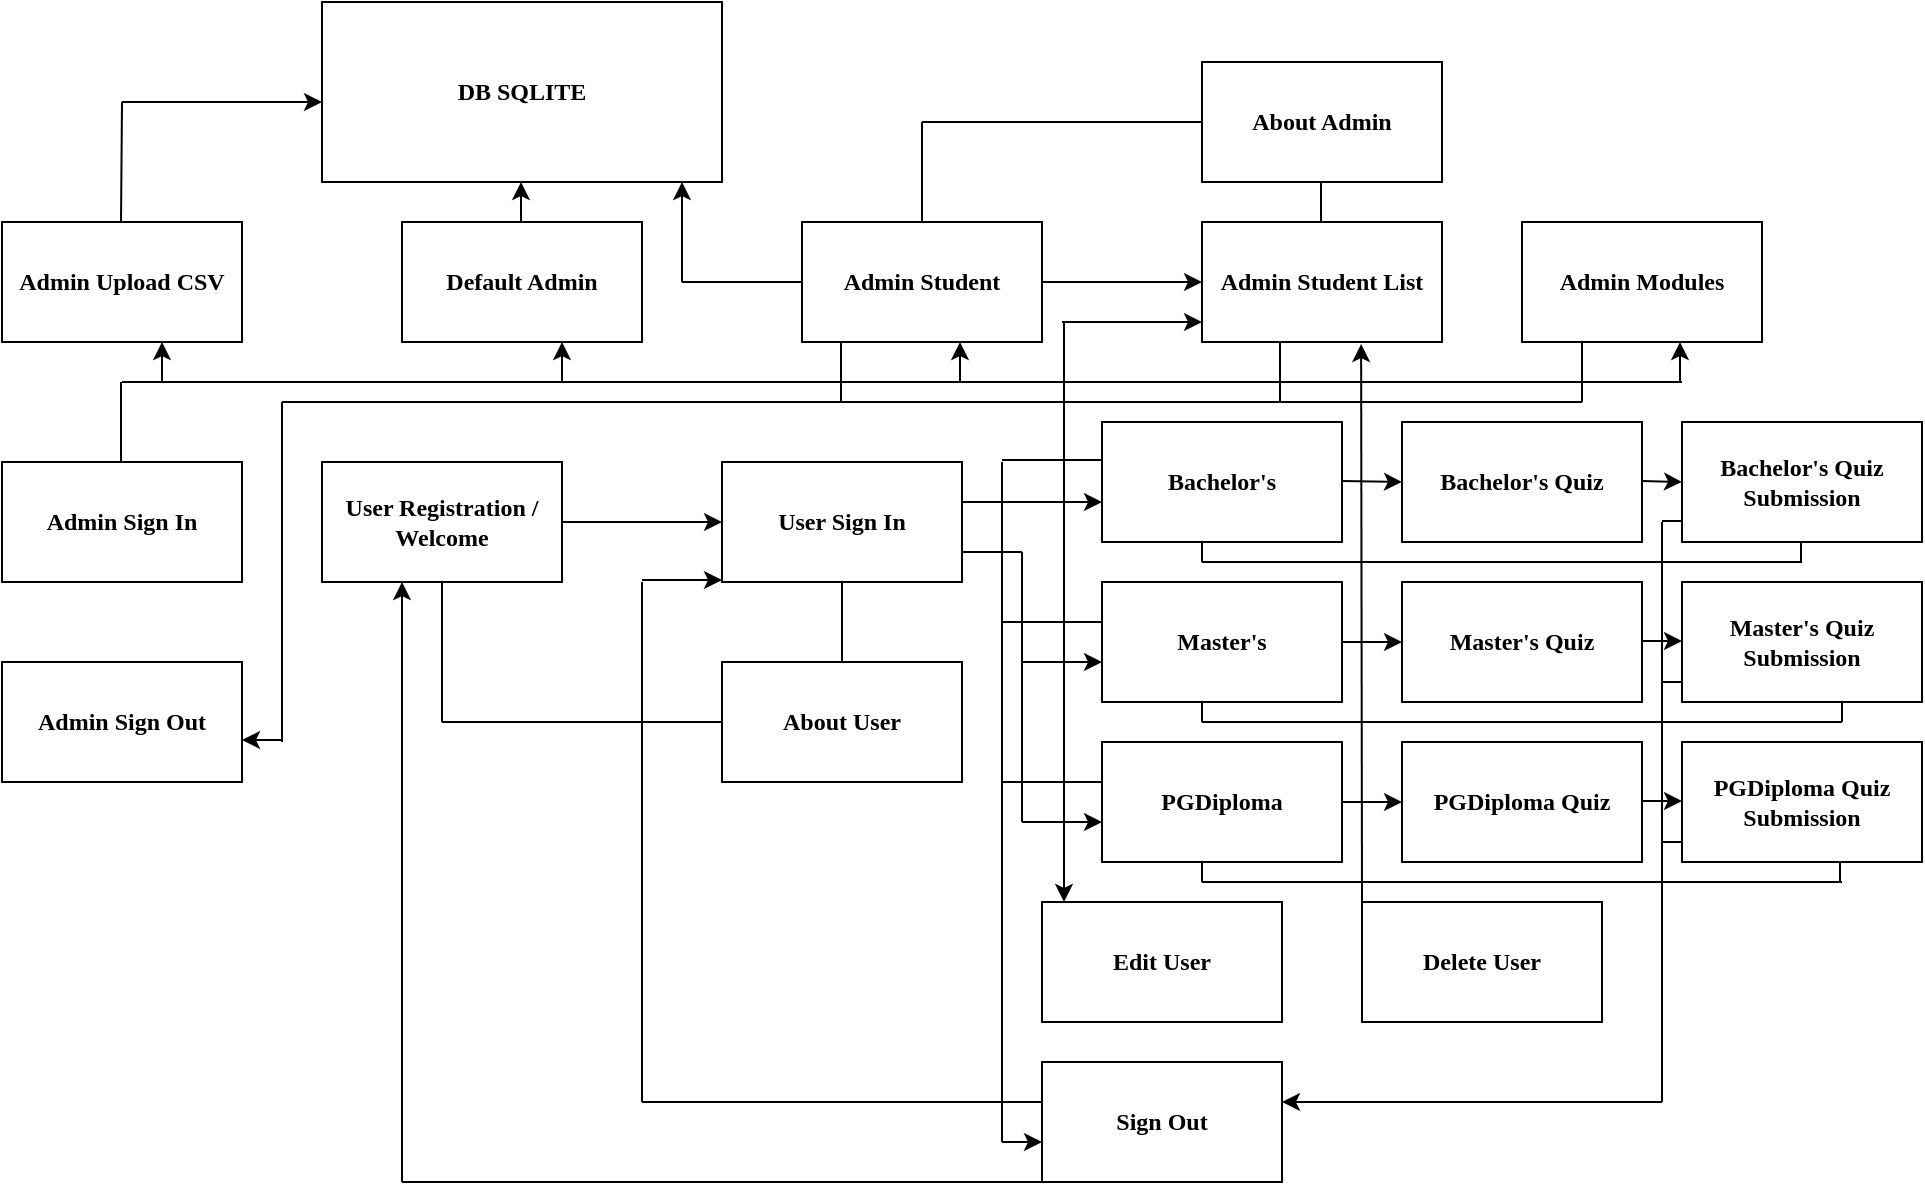 <mxfile version="24.2.1" type="github">
  <diagram name="Page-1" id="_WHE07SAWM-UD9e7mWyt">
    <mxGraphModel dx="1050" dy="557" grid="1" gridSize="10" guides="1" tooltips="1" connect="1" arrows="1" fold="1" page="1" pageScale="1" pageWidth="850" pageHeight="1100" math="0" shadow="0">
      <root>
        <mxCell id="0" />
        <mxCell id="1" parent="0" />
        <mxCell id="sb6TI0KvWBGxcupaylAa-1" value="&lt;span&gt;&lt;font&gt;Admin Upload CSV&lt;/font&gt;&lt;/span&gt;" style="rounded=0;whiteSpace=wrap;html=1;fontStyle=1;fontFamily=Times New Roman;" parent="1" vertex="1">
          <mxGeometry x="40" y="140" width="120" height="60" as="geometry" />
        </mxCell>
        <mxCell id="sb6TI0KvWBGxcupaylAa-2" value="&lt;span&gt;&lt;font&gt;About Admin&lt;/font&gt;&lt;/span&gt;" style="rounded=0;whiteSpace=wrap;html=1;fontStyle=1;fontFamily=Times New Roman;" parent="1" vertex="1">
          <mxGeometry x="640" y="60" width="120" height="60" as="geometry" />
        </mxCell>
        <mxCell id="sb6TI0KvWBGxcupaylAa-3" value="&lt;span&gt;DB SQLITE&lt;/span&gt;" style="rounded=0;whiteSpace=wrap;html=1;fontFamily=Times New Roman;fontStyle=1" parent="1" vertex="1">
          <mxGeometry x="200" y="30" width="200" height="90" as="geometry" />
        </mxCell>
        <mxCell id="sb6TI0KvWBGxcupaylAa-4" value="&lt;font&gt;Admin Student&lt;/font&gt;" style="rounded=0;whiteSpace=wrap;html=1;fontStyle=1;fontFamily=Times New Roman;" parent="1" vertex="1">
          <mxGeometry x="440" y="140" width="120" height="60" as="geometry" />
        </mxCell>
        <mxCell id="sb6TI0KvWBGxcupaylAa-5" value="&lt;font&gt;Admin Student List&lt;/font&gt;" style="rounded=0;whiteSpace=wrap;html=1;fontStyle=1;fontFamily=Times New Roman;" parent="1" vertex="1">
          <mxGeometry x="640" y="140" width="120" height="60" as="geometry" />
        </mxCell>
        <mxCell id="sb6TI0KvWBGxcupaylAa-7" value="Default Admin" style="rounded=0;whiteSpace=wrap;html=1;fontFamily=Times New Roman;fontStyle=1" parent="1" vertex="1">
          <mxGeometry x="240" y="140" width="120" height="60" as="geometry" />
        </mxCell>
        <mxCell id="sb6TI0KvWBGxcupaylAa-8" value="&lt;font&gt;&lt;span&gt;Admin Sign In&lt;/span&gt;&lt;/font&gt;" style="rounded=0;whiteSpace=wrap;html=1;fontStyle=1;fontFamily=Times New Roman;" parent="1" vertex="1">
          <mxGeometry x="40" y="260" width="120" height="60" as="geometry" />
        </mxCell>
        <mxCell id="sb6TI0KvWBGxcupaylAa-9" value="User Registration / Welcome" style="rounded=0;whiteSpace=wrap;html=1;fontStyle=1;fontFamily=Times New Roman;" parent="1" vertex="1">
          <mxGeometry x="200" y="260" width="120" height="60" as="geometry" />
        </mxCell>
        <mxCell id="sb6TI0KvWBGxcupaylAa-11" value="&lt;span&gt;User Sign In&lt;/span&gt;" style="rounded=0;whiteSpace=wrap;html=1;fontFamily=Times New Roman;fontStyle=1" parent="1" vertex="1">
          <mxGeometry x="400" y="260" width="120" height="60" as="geometry" />
        </mxCell>
        <mxCell id="sb6TI0KvWBGxcupaylAa-12" value="&lt;font&gt;&lt;span&gt;About User&lt;/span&gt;&lt;/font&gt;" style="rounded=0;whiteSpace=wrap;html=1;fontFamily=Times New Roman;fontStyle=1" parent="1" vertex="1">
          <mxGeometry x="400" y="360" width="120" height="60" as="geometry" />
        </mxCell>
        <mxCell id="sb6TI0KvWBGxcupaylAa-16" value="" style="endArrow=none;html=1;rounded=0;fontStyle=1;fontFamily=Times New Roman;" parent="1" edge="1">
          <mxGeometry width="50" height="50" relative="1" as="geometry">
            <mxPoint x="99.5" y="140" as="sourcePoint" />
            <mxPoint x="100" y="80" as="targetPoint" />
          </mxGeometry>
        </mxCell>
        <mxCell id="sb6TI0KvWBGxcupaylAa-17" value="" style="endArrow=classic;html=1;rounded=0;fontStyle=1;fontFamily=Times New Roman;" parent="1" edge="1">
          <mxGeometry width="50" height="50" relative="1" as="geometry">
            <mxPoint x="100" y="80" as="sourcePoint" />
            <mxPoint x="200" y="80" as="targetPoint" />
          </mxGeometry>
        </mxCell>
        <mxCell id="sb6TI0KvWBGxcupaylAa-18" value="" style="endArrow=classic;html=1;rounded=0;fontStyle=1;fontFamily=Times New Roman;" parent="1" edge="1">
          <mxGeometry width="50" height="50" relative="1" as="geometry">
            <mxPoint x="299.5" y="140" as="sourcePoint" />
            <mxPoint x="299.5" y="120" as="targetPoint" />
          </mxGeometry>
        </mxCell>
        <mxCell id="sb6TI0KvWBGxcupaylAa-20" value="" style="endArrow=classic;html=1;rounded=0;exitX=1;exitY=0.5;exitDx=0;exitDy=0;entryX=0;entryY=0.5;entryDx=0;entryDy=0;fontStyle=1;fontFamily=Times New Roman;" parent="1" source="sb6TI0KvWBGxcupaylAa-9" target="sb6TI0KvWBGxcupaylAa-11" edge="1">
          <mxGeometry width="50" height="50" relative="1" as="geometry">
            <mxPoint x="400" y="320" as="sourcePoint" />
            <mxPoint x="450" y="270" as="targetPoint" />
          </mxGeometry>
        </mxCell>
        <mxCell id="sb6TI0KvWBGxcupaylAa-21" value="" style="endArrow=none;html=1;rounded=0;exitX=0.5;exitY=1;exitDx=0;exitDy=0;fontStyle=1;fontFamily=Times New Roman;" parent="1" source="sb6TI0KvWBGxcupaylAa-9" edge="1">
          <mxGeometry width="50" height="50" relative="1" as="geometry">
            <mxPoint x="340" y="380" as="sourcePoint" />
            <mxPoint x="260" y="390" as="targetPoint" />
          </mxGeometry>
        </mxCell>
        <mxCell id="sb6TI0KvWBGxcupaylAa-22" value="" style="endArrow=none;html=1;rounded=0;entryX=0;entryY=0.5;entryDx=0;entryDy=0;fontStyle=1;fontFamily=Times New Roman;" parent="1" target="sb6TI0KvWBGxcupaylAa-12" edge="1">
          <mxGeometry width="50" height="50" relative="1" as="geometry">
            <mxPoint x="260" y="390" as="sourcePoint" />
            <mxPoint x="340" y="410" as="targetPoint" />
          </mxGeometry>
        </mxCell>
        <mxCell id="sb6TI0KvWBGxcupaylAa-23" value="" style="endArrow=none;html=1;rounded=0;exitX=0.5;exitY=0;exitDx=0;exitDy=0;entryX=0.5;entryY=1;entryDx=0;entryDy=0;fontStyle=1;fontFamily=Times New Roman;" parent="1" source="sb6TI0KvWBGxcupaylAa-12" target="sb6TI0KvWBGxcupaylAa-11" edge="1">
          <mxGeometry width="50" height="50" relative="1" as="geometry">
            <mxPoint x="470" y="360" as="sourcePoint" />
            <mxPoint x="520" y="310" as="targetPoint" />
          </mxGeometry>
        </mxCell>
        <mxCell id="sb6TI0KvWBGxcupaylAa-25" value="" style="endArrow=none;html=1;rounded=0;fontStyle=1;fontFamily=Times New Roman;" parent="1" edge="1">
          <mxGeometry width="50" height="50" relative="1" as="geometry">
            <mxPoint x="380" y="170" as="sourcePoint" />
            <mxPoint x="440" y="170" as="targetPoint" />
          </mxGeometry>
        </mxCell>
        <mxCell id="sb6TI0KvWBGxcupaylAa-26" value="" style="endArrow=classic;html=1;rounded=0;fontStyle=1;fontFamily=Times New Roman;" parent="1" edge="1">
          <mxGeometry width="50" height="50" relative="1" as="geometry">
            <mxPoint x="380" y="170" as="sourcePoint" />
            <mxPoint x="380" y="120" as="targetPoint" />
          </mxGeometry>
        </mxCell>
        <mxCell id="sb6TI0KvWBGxcupaylAa-27" value="" style="endArrow=none;html=1;rounded=0;fontStyle=1;fontFamily=Times New Roman;" parent="1" edge="1">
          <mxGeometry width="50" height="50" relative="1" as="geometry">
            <mxPoint x="500" y="140" as="sourcePoint" />
            <mxPoint x="500" y="90" as="targetPoint" />
          </mxGeometry>
        </mxCell>
        <mxCell id="sb6TI0KvWBGxcupaylAa-28" value="" style="endArrow=none;html=1;rounded=0;fontStyle=1;fontFamily=Times New Roman;" parent="1" edge="1">
          <mxGeometry width="50" height="50" relative="1" as="geometry">
            <mxPoint x="500" y="90" as="sourcePoint" />
            <mxPoint x="640" y="90" as="targetPoint" />
          </mxGeometry>
        </mxCell>
        <mxCell id="sb6TI0KvWBGxcupaylAa-29" value="" style="endArrow=none;html=1;rounded=0;fontStyle=1;fontFamily=Times New Roman;" parent="1" edge="1">
          <mxGeometry width="50" height="50" relative="1" as="geometry">
            <mxPoint x="699.5" y="140" as="sourcePoint" />
            <mxPoint x="699.5" y="120" as="targetPoint" />
          </mxGeometry>
        </mxCell>
        <mxCell id="sb6TI0KvWBGxcupaylAa-31" value="" style="endArrow=classic;html=1;rounded=0;exitX=1;exitY=0.5;exitDx=0;exitDy=0;entryX=0;entryY=0.5;entryDx=0;entryDy=0;fontStyle=1;fontFamily=Times New Roman;" parent="1" source="sb6TI0KvWBGxcupaylAa-4" target="sb6TI0KvWBGxcupaylAa-5" edge="1">
          <mxGeometry width="50" height="50" relative="1" as="geometry">
            <mxPoint x="570" y="260" as="sourcePoint" />
            <mxPoint x="620" y="210" as="targetPoint" />
          </mxGeometry>
        </mxCell>
        <mxCell id="sb6TI0KvWBGxcupaylAa-32" value="&lt;span&gt;&lt;font&gt;Edit User&lt;/font&gt;&lt;/span&gt;" style="rounded=0;whiteSpace=wrap;html=1;fontStyle=1;fontFamily=Times New Roman;" parent="1" vertex="1">
          <mxGeometry x="560" y="480" width="120" height="60" as="geometry" />
        </mxCell>
        <mxCell id="sb6TI0KvWBGxcupaylAa-33" value="&lt;font&gt;&lt;span&gt;Delete User&lt;/span&gt;&lt;/font&gt;" style="rounded=0;whiteSpace=wrap;html=1;fontStyle=1;fontFamily=Times New Roman;" parent="1" vertex="1">
          <mxGeometry x="720" y="480" width="120" height="60" as="geometry" />
        </mxCell>
        <mxCell id="sb6TI0KvWBGxcupaylAa-35" value="" style="endArrow=classic;html=1;rounded=0;entryX=0.33;entryY=-0.023;entryDx=0;entryDy=0;entryPerimeter=0;fontStyle=1;fontFamily=Times New Roman;" parent="1" edge="1">
          <mxGeometry width="50" height="50" relative="1" as="geometry">
            <mxPoint x="571" y="190" as="sourcePoint" />
            <mxPoint x="571.0" y="480.0" as="targetPoint" />
          </mxGeometry>
        </mxCell>
        <mxCell id="sb6TI0KvWBGxcupaylAa-36" value="" style="endArrow=classic;html=1;rounded=0;fontStyle=1;fontFamily=Times New Roman;" parent="1" edge="1">
          <mxGeometry width="50" height="50" relative="1" as="geometry">
            <mxPoint x="570" y="190" as="sourcePoint" />
            <mxPoint x="640" y="190" as="targetPoint" />
          </mxGeometry>
        </mxCell>
        <mxCell id="sb6TI0KvWBGxcupaylAa-40" value="" style="endArrow=none;html=1;rounded=0;fontStyle=1;fontFamily=Times New Roman;" parent="1" edge="1">
          <mxGeometry width="50" height="50" relative="1" as="geometry">
            <mxPoint x="130" y="220" as="sourcePoint" />
            <mxPoint x="880" y="220" as="targetPoint" />
          </mxGeometry>
        </mxCell>
        <mxCell id="sb6TI0KvWBGxcupaylAa-44" value="PGDiploma" style="rounded=0;whiteSpace=wrap;html=1;fontStyle=1;fontFamily=Times New Roman;" parent="1" vertex="1">
          <mxGeometry x="590" y="400" width="120" height="60" as="geometry" />
        </mxCell>
        <mxCell id="sb6TI0KvWBGxcupaylAa-45" value="Bachelor&#39;s" style="rounded=0;whiteSpace=wrap;html=1;fontFamily=Times New Roman;fontStyle=1" parent="1" vertex="1">
          <mxGeometry x="590" y="240" width="120" height="60" as="geometry" />
        </mxCell>
        <mxCell id="sb6TI0KvWBGxcupaylAa-46" value="Master&#39;s" style="rounded=0;whiteSpace=wrap;html=1;fontStyle=1;fontFamily=Times New Roman;" parent="1" vertex="1">
          <mxGeometry x="590" y="320" width="120" height="60" as="geometry" />
        </mxCell>
        <mxCell id="sb6TI0KvWBGxcupaylAa-47" value="" style="endArrow=classic;html=1;rounded=0;entryX=0.663;entryY=1.017;entryDx=0;entryDy=0;entryPerimeter=0;exitX=0;exitY=0;exitDx=0;exitDy=0;fontStyle=1;fontFamily=Times New Roman;" parent="1" source="sb6TI0KvWBGxcupaylAa-33" target="sb6TI0KvWBGxcupaylAa-5" edge="1">
          <mxGeometry width="50" height="50" relative="1" as="geometry">
            <mxPoint x="720" y="460" as="sourcePoint" />
            <mxPoint x="725" y="190" as="targetPoint" />
          </mxGeometry>
        </mxCell>
        <mxCell id="sb6TI0KvWBGxcupaylAa-50" value="" style="endArrow=classic;html=1;rounded=0;fontStyle=1;fontFamily=Times New Roman;" parent="1" edge="1">
          <mxGeometry width="50" height="50" relative="1" as="geometry">
            <mxPoint x="520" y="280" as="sourcePoint" />
            <mxPoint x="590" y="280" as="targetPoint" />
          </mxGeometry>
        </mxCell>
        <mxCell id="sb6TI0KvWBGxcupaylAa-51" value="" style="endArrow=none;html=1;rounded=0;exitX=1;exitY=0.75;exitDx=0;exitDy=0;fontStyle=1;fontFamily=Times New Roman;" parent="1" source="sb6TI0KvWBGxcupaylAa-11" edge="1">
          <mxGeometry width="50" height="50" relative="1" as="geometry">
            <mxPoint x="520" y="360" as="sourcePoint" />
            <mxPoint x="550" y="305" as="targetPoint" />
          </mxGeometry>
        </mxCell>
        <mxCell id="sb6TI0KvWBGxcupaylAa-52" value="" style="endArrow=none;html=1;rounded=0;fontStyle=1;fontFamily=Times New Roman;" parent="1" edge="1">
          <mxGeometry width="50" height="50" relative="1" as="geometry">
            <mxPoint x="550" y="360" as="sourcePoint" />
            <mxPoint x="550" y="305" as="targetPoint" />
          </mxGeometry>
        </mxCell>
        <mxCell id="sb6TI0KvWBGxcupaylAa-53" value="" style="endArrow=classic;html=1;rounded=0;fontStyle=1;fontFamily=Times New Roman;" parent="1" edge="1">
          <mxGeometry width="50" height="50" relative="1" as="geometry">
            <mxPoint x="550" y="360" as="sourcePoint" />
            <mxPoint x="590" y="360" as="targetPoint" />
          </mxGeometry>
        </mxCell>
        <mxCell id="sb6TI0KvWBGxcupaylAa-54" value="" style="endArrow=none;html=1;rounded=0;fontStyle=1;fontFamily=Times New Roman;" parent="1" edge="1">
          <mxGeometry width="50" height="50" relative="1" as="geometry">
            <mxPoint x="550" y="440" as="sourcePoint" />
            <mxPoint x="550" y="360" as="targetPoint" />
          </mxGeometry>
        </mxCell>
        <mxCell id="sb6TI0KvWBGxcupaylAa-55" value="" style="endArrow=classic;html=1;rounded=0;fontStyle=1;fontFamily=Times New Roman;" parent="1" edge="1">
          <mxGeometry width="50" height="50" relative="1" as="geometry">
            <mxPoint x="550" y="440" as="sourcePoint" />
            <mxPoint x="590" y="440" as="targetPoint" />
          </mxGeometry>
        </mxCell>
        <mxCell id="sb6TI0KvWBGxcupaylAa-56" value="Sign Out" style="rounded=0;whiteSpace=wrap;html=1;fontStyle=1;fontFamily=Times New Roman;" parent="1" vertex="1">
          <mxGeometry x="560" y="560" width="120" height="60" as="geometry" />
        </mxCell>
        <mxCell id="sb6TI0KvWBGxcupaylAa-57" value="" style="endArrow=none;html=1;rounded=0;fontStyle=1;fontFamily=Times New Roman;" parent="1" edge="1">
          <mxGeometry width="50" height="50" relative="1" as="geometry">
            <mxPoint x="540" y="259" as="sourcePoint" />
            <mxPoint x="590" y="259" as="targetPoint" />
          </mxGeometry>
        </mxCell>
        <mxCell id="sb6TI0KvWBGxcupaylAa-58" value="" style="endArrow=none;html=1;rounded=0;fontStyle=1;fontFamily=Times New Roman;" parent="1" edge="1">
          <mxGeometry width="50" height="50" relative="1" as="geometry">
            <mxPoint x="540" y="600" as="sourcePoint" />
            <mxPoint x="540" y="260" as="targetPoint" />
          </mxGeometry>
        </mxCell>
        <mxCell id="sb6TI0KvWBGxcupaylAa-59" value="" style="endArrow=classic;html=1;rounded=0;fontStyle=1;fontFamily=Times New Roman;" parent="1" edge="1">
          <mxGeometry width="50" height="50" relative="1" as="geometry">
            <mxPoint x="540" y="600" as="sourcePoint" />
            <mxPoint x="560" y="600" as="targetPoint" />
          </mxGeometry>
        </mxCell>
        <mxCell id="sb6TI0KvWBGxcupaylAa-60" value="" style="endArrow=none;html=1;rounded=0;fontStyle=1;fontFamily=Times New Roman;" parent="1" edge="1">
          <mxGeometry width="50" height="50" relative="1" as="geometry">
            <mxPoint x="540" y="340" as="sourcePoint" />
            <mxPoint x="590" y="340" as="targetPoint" />
          </mxGeometry>
        </mxCell>
        <mxCell id="sb6TI0KvWBGxcupaylAa-61" value="" style="endArrow=none;html=1;rounded=0;fontStyle=1;fontFamily=Times New Roman;" parent="1" edge="1">
          <mxGeometry width="50" height="50" relative="1" as="geometry">
            <mxPoint x="540" y="420" as="sourcePoint" />
            <mxPoint x="590" y="420" as="targetPoint" />
          </mxGeometry>
        </mxCell>
        <mxCell id="sb6TI0KvWBGxcupaylAa-62" value="" style="endArrow=none;html=1;rounded=0;fontStyle=1;fontFamily=Times New Roman;" parent="1" edge="1">
          <mxGeometry width="50" height="50" relative="1" as="geometry">
            <mxPoint x="360" y="580" as="sourcePoint" />
            <mxPoint x="560" y="580" as="targetPoint" />
          </mxGeometry>
        </mxCell>
        <mxCell id="sb6TI0KvWBGxcupaylAa-63" value="" style="endArrow=none;html=1;rounded=0;fontStyle=1;fontFamily=Times New Roman;" parent="1" edge="1">
          <mxGeometry width="50" height="50" relative="1" as="geometry">
            <mxPoint x="360" y="580" as="sourcePoint" />
            <mxPoint x="360" y="320" as="targetPoint" />
          </mxGeometry>
        </mxCell>
        <mxCell id="sb6TI0KvWBGxcupaylAa-65" value="" style="endArrow=classic;html=1;rounded=0;fontStyle=1;fontFamily=Times New Roman;" parent="1" edge="1">
          <mxGeometry width="50" height="50" relative="1" as="geometry">
            <mxPoint x="360" y="319" as="sourcePoint" />
            <mxPoint x="400" y="319" as="targetPoint" />
          </mxGeometry>
        </mxCell>
        <mxCell id="sb6TI0KvWBGxcupaylAa-66" value="Bachelor&#39;s Quiz" style="rounded=0;whiteSpace=wrap;html=1;fontStyle=1;fontFamily=Times New Roman;" parent="1" vertex="1">
          <mxGeometry x="740" y="240" width="120" height="60" as="geometry" />
        </mxCell>
        <mxCell id="sb6TI0KvWBGxcupaylAa-68" value="" style="endArrow=classic;html=1;rounded=0;fontStyle=1;fontFamily=Times New Roman;" parent="1" edge="1">
          <mxGeometry width="50" height="50" relative="1" as="geometry">
            <mxPoint x="710" y="269.5" as="sourcePoint" />
            <mxPoint x="740" y="270" as="targetPoint" />
          </mxGeometry>
        </mxCell>
        <mxCell id="sb6TI0KvWBGxcupaylAa-69" value="Master&#39;s Quiz" style="rounded=0;whiteSpace=wrap;html=1;fontFamily=Times New Roman;fontStyle=1" parent="1" vertex="1">
          <mxGeometry x="740" y="320" width="120" height="60" as="geometry" />
        </mxCell>
        <mxCell id="sb6TI0KvWBGxcupaylAa-70" value="" style="endArrow=classic;html=1;rounded=0;exitX=1;exitY=0.5;exitDx=0;exitDy=0;entryX=0;entryY=0.5;entryDx=0;entryDy=0;fontFamily=Times New Roman;fontStyle=1" parent="1" source="sb6TI0KvWBGxcupaylAa-46" target="sb6TI0KvWBGxcupaylAa-69" edge="1">
          <mxGeometry width="50" height="50" relative="1" as="geometry">
            <mxPoint x="800" y="460" as="sourcePoint" />
            <mxPoint x="850" y="410" as="targetPoint" />
          </mxGeometry>
        </mxCell>
        <mxCell id="sb6TI0KvWBGxcupaylAa-71" value="PGDiploma Quiz" style="rounded=0;whiteSpace=wrap;html=1;fontFamily=Times New Roman;fontStyle=1" parent="1" vertex="1">
          <mxGeometry x="740" y="400" width="120" height="60" as="geometry" />
        </mxCell>
        <mxCell id="sb6TI0KvWBGxcupaylAa-72" value="" style="endArrow=classic;html=1;rounded=0;exitX=1;exitY=0.5;exitDx=0;exitDy=0;entryX=0;entryY=0.5;entryDx=0;entryDy=0;fontFamily=Times New Roman;fontStyle=1" parent="1" source="sb6TI0KvWBGxcupaylAa-44" target="sb6TI0KvWBGxcupaylAa-71" edge="1">
          <mxGeometry width="50" height="50" relative="1" as="geometry">
            <mxPoint x="720" y="450" as="sourcePoint" />
            <mxPoint x="770" y="400" as="targetPoint" />
          </mxGeometry>
        </mxCell>
        <mxCell id="sb6TI0KvWBGxcupaylAa-73" value="Bachelor&#39;s Quiz Submission" style="rounded=0;whiteSpace=wrap;html=1;fontFamily=Times New Roman;fontStyle=1" parent="1" vertex="1">
          <mxGeometry x="880" y="240" width="120" height="60" as="geometry" />
        </mxCell>
        <mxCell id="sb6TI0KvWBGxcupaylAa-74" value="Master&#39;s Quiz Submission" style="rounded=0;whiteSpace=wrap;html=1;fontFamily=Times New Roman;fontStyle=1" parent="1" vertex="1">
          <mxGeometry x="880" y="320" width="120" height="60" as="geometry" />
        </mxCell>
        <mxCell id="sb6TI0KvWBGxcupaylAa-75" value="PGDiploma Quiz Submission" style="rounded=0;whiteSpace=wrap;html=1;fontFamily=Times New Roman;fontStyle=1" parent="1" vertex="1">
          <mxGeometry x="880" y="400" width="120" height="60" as="geometry" />
        </mxCell>
        <mxCell id="sb6TI0KvWBGxcupaylAa-76" value="" style="endArrow=classic;html=1;rounded=0;" parent="1" edge="1">
          <mxGeometry width="50" height="50" relative="1" as="geometry">
            <mxPoint x="860" y="269.5" as="sourcePoint" />
            <mxPoint x="880" y="270" as="targetPoint" />
          </mxGeometry>
        </mxCell>
        <mxCell id="sb6TI0KvWBGxcupaylAa-77" value="" style="endArrow=classic;html=1;rounded=0;" parent="1" edge="1">
          <mxGeometry width="50" height="50" relative="1" as="geometry">
            <mxPoint x="860" y="349.5" as="sourcePoint" />
            <mxPoint x="880" y="349.5" as="targetPoint" />
          </mxGeometry>
        </mxCell>
        <mxCell id="sb6TI0KvWBGxcupaylAa-78" value="" style="endArrow=classic;html=1;rounded=0;" parent="1" edge="1">
          <mxGeometry width="50" height="50" relative="1" as="geometry">
            <mxPoint x="860" y="429.5" as="sourcePoint" />
            <mxPoint x="880" y="429.5" as="targetPoint" />
          </mxGeometry>
        </mxCell>
        <mxCell id="sb6TI0KvWBGxcupaylAa-79" value="" style="endArrow=none;html=1;rounded=0;" parent="1" edge="1">
          <mxGeometry width="50" height="50" relative="1" as="geometry">
            <mxPoint x="870" y="289.5" as="sourcePoint" />
            <mxPoint x="880" y="289.5" as="targetPoint" />
          </mxGeometry>
        </mxCell>
        <mxCell id="sb6TI0KvWBGxcupaylAa-80" value="" style="endArrow=none;html=1;rounded=0;" parent="1" edge="1">
          <mxGeometry width="50" height="50" relative="1" as="geometry">
            <mxPoint x="870" y="370" as="sourcePoint" />
            <mxPoint x="880" y="370" as="targetPoint" />
          </mxGeometry>
        </mxCell>
        <mxCell id="sb6TI0KvWBGxcupaylAa-81" value="" style="endArrow=none;html=1;rounded=0;" parent="1" edge="1">
          <mxGeometry width="50" height="50" relative="1" as="geometry">
            <mxPoint x="870" y="450" as="sourcePoint" />
            <mxPoint x="880" y="450" as="targetPoint" />
          </mxGeometry>
        </mxCell>
        <mxCell id="sb6TI0KvWBGxcupaylAa-82" value="" style="endArrow=none;html=1;rounded=0;" parent="1" edge="1">
          <mxGeometry width="50" height="50" relative="1" as="geometry">
            <mxPoint x="870" y="580" as="sourcePoint" />
            <mxPoint x="870" y="290" as="targetPoint" />
          </mxGeometry>
        </mxCell>
        <mxCell id="sb6TI0KvWBGxcupaylAa-85" value="" style="endArrow=classic;html=1;rounded=0;entryX=1;entryY=0.25;entryDx=0;entryDy=0;" parent="1" edge="1">
          <mxGeometry width="50" height="50" relative="1" as="geometry">
            <mxPoint x="870" y="580" as="sourcePoint" />
            <mxPoint x="680" y="580" as="targetPoint" />
          </mxGeometry>
        </mxCell>
        <mxCell id="SORHCInXH4OnzWAQpYBf-4" value="" style="endArrow=none;html=1;rounded=0;" edge="1" parent="1">
          <mxGeometry width="50" height="50" relative="1" as="geometry">
            <mxPoint x="99.5" y="260" as="sourcePoint" />
            <mxPoint x="99.5" y="220" as="targetPoint" />
          </mxGeometry>
        </mxCell>
        <mxCell id="SORHCInXH4OnzWAQpYBf-5" value="" style="endArrow=none;html=1;rounded=0;" edge="1" parent="1">
          <mxGeometry width="50" height="50" relative="1" as="geometry">
            <mxPoint x="100" y="220" as="sourcePoint" />
            <mxPoint x="130" y="220" as="targetPoint" />
          </mxGeometry>
        </mxCell>
        <mxCell id="SORHCInXH4OnzWAQpYBf-6" value="" style="endArrow=classic;html=1;rounded=0;" edge="1" parent="1">
          <mxGeometry width="50" height="50" relative="1" as="geometry">
            <mxPoint x="120" y="220" as="sourcePoint" />
            <mxPoint x="120" y="200" as="targetPoint" />
          </mxGeometry>
        </mxCell>
        <mxCell id="SORHCInXH4OnzWAQpYBf-7" value="" style="endArrow=classic;html=1;rounded=0;" edge="1" parent="1">
          <mxGeometry width="50" height="50" relative="1" as="geometry">
            <mxPoint x="320" y="220" as="sourcePoint" />
            <mxPoint x="320" y="200" as="targetPoint" />
          </mxGeometry>
        </mxCell>
        <mxCell id="SORHCInXH4OnzWAQpYBf-8" value="" style="endArrow=classic;html=1;rounded=0;" edge="1" parent="1">
          <mxGeometry width="50" height="50" relative="1" as="geometry">
            <mxPoint x="519" y="220" as="sourcePoint" />
            <mxPoint x="519" y="200" as="targetPoint" />
          </mxGeometry>
        </mxCell>
        <mxCell id="SORHCInXH4OnzWAQpYBf-9" value="Admin Sign Out" style="rounded=0;whiteSpace=wrap;html=1;fontStyle=1;fontFamily=Times New Roman;" vertex="1" parent="1">
          <mxGeometry x="40" y="360" width="120" height="60" as="geometry" />
        </mxCell>
        <mxCell id="SORHCInXH4OnzWAQpYBf-10" value="" style="endArrow=none;html=1;rounded=0;" edge="1" parent="1">
          <mxGeometry width="50" height="50" relative="1" as="geometry">
            <mxPoint x="679" y="230" as="sourcePoint" />
            <mxPoint x="679" y="200" as="targetPoint" />
          </mxGeometry>
        </mxCell>
        <mxCell id="SORHCInXH4OnzWAQpYBf-12" value="" style="endArrow=none;html=1;rounded=0;" edge="1" parent="1">
          <mxGeometry width="50" height="50" relative="1" as="geometry">
            <mxPoint x="180" y="230" as="sourcePoint" />
            <mxPoint x="830" y="230" as="targetPoint" />
          </mxGeometry>
        </mxCell>
        <mxCell id="SORHCInXH4OnzWAQpYBf-13" value="" style="endArrow=none;html=1;rounded=0;" edge="1" parent="1">
          <mxGeometry width="50" height="50" relative="1" as="geometry">
            <mxPoint x="459.5" y="230" as="sourcePoint" />
            <mxPoint x="459.5" y="200" as="targetPoint" />
          </mxGeometry>
        </mxCell>
        <mxCell id="SORHCInXH4OnzWAQpYBf-15" value="" style="endArrow=none;html=1;rounded=0;" edge="1" parent="1">
          <mxGeometry width="50" height="50" relative="1" as="geometry">
            <mxPoint x="180" y="400" as="sourcePoint" />
            <mxPoint x="180" y="230" as="targetPoint" />
          </mxGeometry>
        </mxCell>
        <mxCell id="SORHCInXH4OnzWAQpYBf-16" value="" style="endArrow=classic;html=1;rounded=0;" edge="1" parent="1">
          <mxGeometry width="50" height="50" relative="1" as="geometry">
            <mxPoint x="180" y="399" as="sourcePoint" />
            <mxPoint x="160" y="399" as="targetPoint" />
          </mxGeometry>
        </mxCell>
        <mxCell id="SORHCInXH4OnzWAQpYBf-17" value="&lt;font style=&quot;&quot; face=&quot;Times New Roman&quot;&gt;&lt;b&gt;Admin Modules&lt;/b&gt;&lt;/font&gt;" style="rounded=0;whiteSpace=wrap;html=1;" vertex="1" parent="1">
          <mxGeometry x="800" y="140" width="120" height="60" as="geometry" />
        </mxCell>
        <mxCell id="SORHCInXH4OnzWAQpYBf-18" value="" style="endArrow=classic;html=1;rounded=0;" edge="1" parent="1">
          <mxGeometry width="50" height="50" relative="1" as="geometry">
            <mxPoint x="879" y="220" as="sourcePoint" />
            <mxPoint x="879" y="200" as="targetPoint" />
          </mxGeometry>
        </mxCell>
        <mxCell id="SORHCInXH4OnzWAQpYBf-19" value="" style="endArrow=none;html=1;rounded=0;" edge="1" parent="1">
          <mxGeometry width="50" height="50" relative="1" as="geometry">
            <mxPoint x="830" y="220" as="sourcePoint" />
            <mxPoint x="830" y="200" as="targetPoint" />
          </mxGeometry>
        </mxCell>
        <mxCell id="SORHCInXH4OnzWAQpYBf-20" value="" style="endArrow=none;html=1;rounded=0;" edge="1" parent="1">
          <mxGeometry width="50" height="50" relative="1" as="geometry">
            <mxPoint x="830" y="230" as="sourcePoint" />
            <mxPoint x="830" y="220" as="targetPoint" />
          </mxGeometry>
        </mxCell>
        <mxCell id="SORHCInXH4OnzWAQpYBf-22" value="" style="endArrow=none;html=1;rounded=0;" edge="1" parent="1">
          <mxGeometry width="50" height="50" relative="1" as="geometry">
            <mxPoint x="560" y="620" as="sourcePoint" />
            <mxPoint x="240" y="620" as="targetPoint" />
          </mxGeometry>
        </mxCell>
        <mxCell id="SORHCInXH4OnzWAQpYBf-24" value="" style="endArrow=classic;html=1;rounded=0;" edge="1" parent="1">
          <mxGeometry width="50" height="50" relative="1" as="geometry">
            <mxPoint x="240" y="620" as="sourcePoint" />
            <mxPoint x="240" y="320" as="targetPoint" />
          </mxGeometry>
        </mxCell>
        <mxCell id="SORHCInXH4OnzWAQpYBf-25" value="" style="endArrow=none;html=1;rounded=0;" edge="1" parent="1">
          <mxGeometry width="50" height="50" relative="1" as="geometry">
            <mxPoint x="939.5" y="310" as="sourcePoint" />
            <mxPoint x="939.5" y="300" as="targetPoint" />
          </mxGeometry>
        </mxCell>
        <mxCell id="SORHCInXH4OnzWAQpYBf-26" value="" style="endArrow=none;html=1;rounded=0;" edge="1" parent="1">
          <mxGeometry width="50" height="50" relative="1" as="geometry">
            <mxPoint x="640" y="310" as="sourcePoint" />
            <mxPoint x="940" y="310" as="targetPoint" />
          </mxGeometry>
        </mxCell>
        <mxCell id="SORHCInXH4OnzWAQpYBf-34" value="" style="endArrow=none;html=1;rounded=0;" edge="1" parent="1">
          <mxGeometry width="50" height="50" relative="1" as="geometry">
            <mxPoint x="640" y="390" as="sourcePoint" />
            <mxPoint x="960" y="390" as="targetPoint" />
          </mxGeometry>
        </mxCell>
        <mxCell id="SORHCInXH4OnzWAQpYBf-35" value="" style="endArrow=none;html=1;rounded=0;" edge="1" parent="1">
          <mxGeometry width="50" height="50" relative="1" as="geometry">
            <mxPoint x="960" y="390" as="sourcePoint" />
            <mxPoint x="960" y="380" as="targetPoint" />
          </mxGeometry>
        </mxCell>
        <mxCell id="SORHCInXH4OnzWAQpYBf-36" value="" style="endArrow=none;html=1;rounded=0;" edge="1" parent="1">
          <mxGeometry width="50" height="50" relative="1" as="geometry">
            <mxPoint x="640" y="390" as="sourcePoint" />
            <mxPoint x="640" y="380" as="targetPoint" />
          </mxGeometry>
        </mxCell>
        <mxCell id="SORHCInXH4OnzWAQpYBf-38" value="" style="endArrow=none;html=1;rounded=0;" edge="1" parent="1">
          <mxGeometry width="50" height="50" relative="1" as="geometry">
            <mxPoint x="640" y="310" as="sourcePoint" />
            <mxPoint x="640" y="300" as="targetPoint" />
          </mxGeometry>
        </mxCell>
        <mxCell id="SORHCInXH4OnzWAQpYBf-39" value="" style="endArrow=none;html=1;rounded=0;" edge="1" parent="1">
          <mxGeometry width="50" height="50" relative="1" as="geometry">
            <mxPoint x="640" y="470" as="sourcePoint" />
            <mxPoint x="640" y="460" as="targetPoint" />
          </mxGeometry>
        </mxCell>
        <mxCell id="SORHCInXH4OnzWAQpYBf-40" value="" style="endArrow=none;html=1;rounded=0;" edge="1" parent="1">
          <mxGeometry width="50" height="50" relative="1" as="geometry">
            <mxPoint x="640" y="470" as="sourcePoint" />
            <mxPoint x="960" y="470" as="targetPoint" />
          </mxGeometry>
        </mxCell>
        <mxCell id="SORHCInXH4OnzWAQpYBf-41" value="" style="endArrow=none;html=1;rounded=0;" edge="1" parent="1">
          <mxGeometry width="50" height="50" relative="1" as="geometry">
            <mxPoint x="959" y="470" as="sourcePoint" />
            <mxPoint x="959" y="460" as="targetPoint" />
          </mxGeometry>
        </mxCell>
      </root>
    </mxGraphModel>
  </diagram>
</mxfile>
